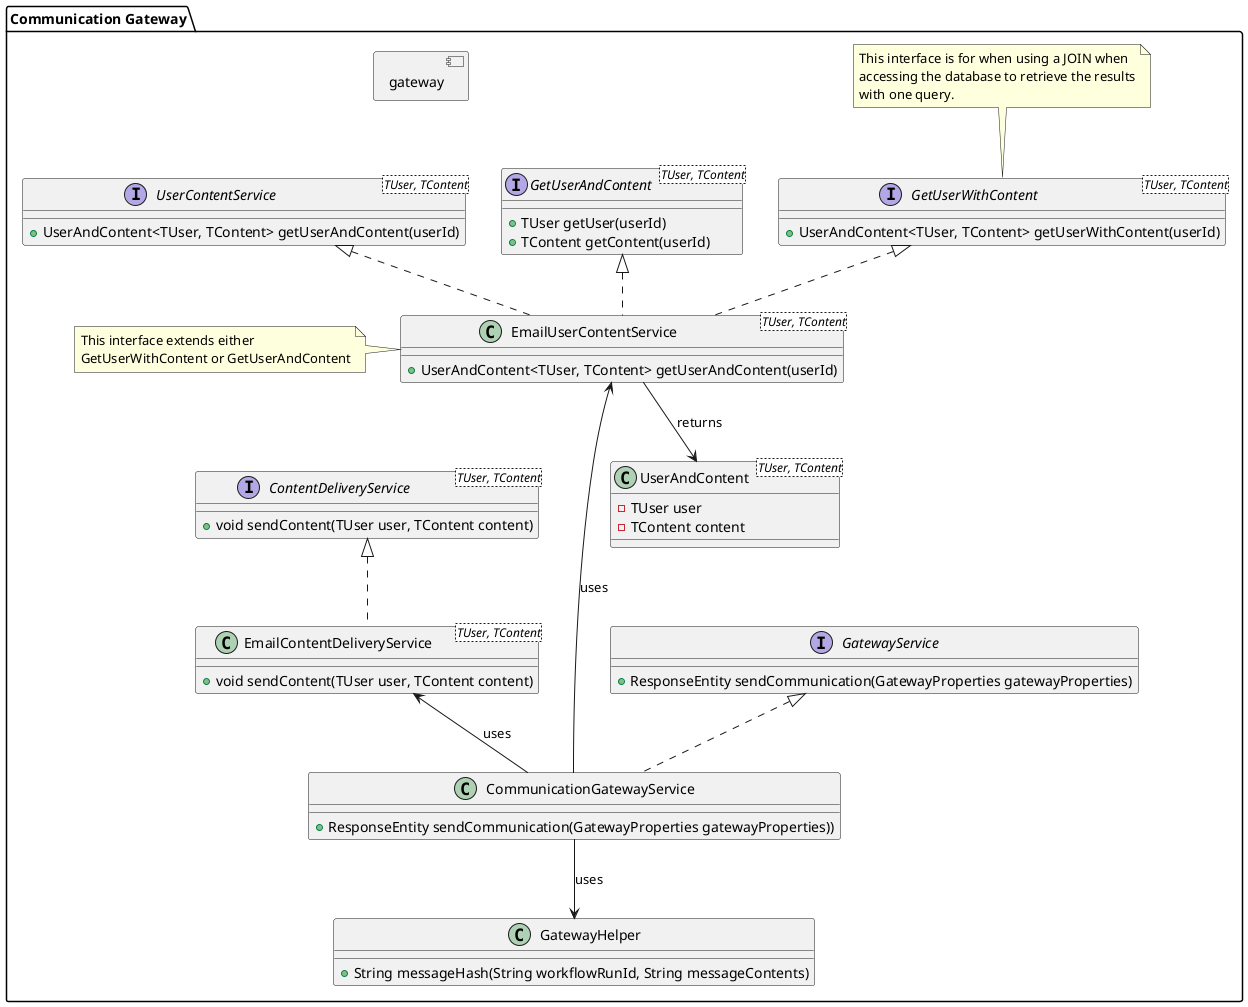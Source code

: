 @startuml Gateway Interfaces

package "Communication Gateway" as communicationGateway {
    component gateway {

    }


    class GatewayHelper {
        + String messageHash(String workflowRunId, String messageContents)
    }


    interface GatewayService {
        + ResponseEntity sendCommunication(GatewayProperties gatewayProperties)
    }

    class CommunicationGatewayService implements GatewayService{
        + ResponseEntity sendCommunication(GatewayProperties gatewayProperties))
    }
    interface GetUserWithContent <TUser, TContent> {
        + UserAndContent<TUser, TContent> getUserWithContent(userId)
    }
    note top of GetUserWithContent
            This interface is for when using a JOIN when
            accessing the database to retrieve the results
            with one query.
        end note

    interface GetUserAndContent <TUser, TContent> {
        + TUser getUser(userId)
        + TContent getContent(userId)
    }

    class UserAndContent <TUser, TContent> {
        - TUser user
        - TContent content
    }

    interface UserContentService <TUser, TContent> {
        + UserAndContent<TUser, TContent> getUserAndContent(userId)
    }

    class EmailUserContentService <TUser, TContent> implements UserContentService, GetUserWithContent, GetUserAndContent {
        + UserAndContent<TUser, TContent> getUserAndContent(userId)
    }

    interface ContentDeliveryService <TUser, TContent> {
        + void sendContent(TUser user, TContent content)
    }

    class EmailContentDeliveryService <TUser, TContent> implements ContentDeliveryService {
        + void sendContent(TUser user, TContent content)
    }

   note left of EmailUserContentService
        This interface extends either
        GetUserWithContent or GetUserAndContent
   end note


    CommunicationGatewayService -u-> EmailContentDeliveryService: uses
    CommunicationGatewayService -u---> EmailUserContentService: uses
    CommunicationGatewayService --> GatewayHelper: uses
    EmailUserContentService --> UserAndContent: returns
}


@enduml